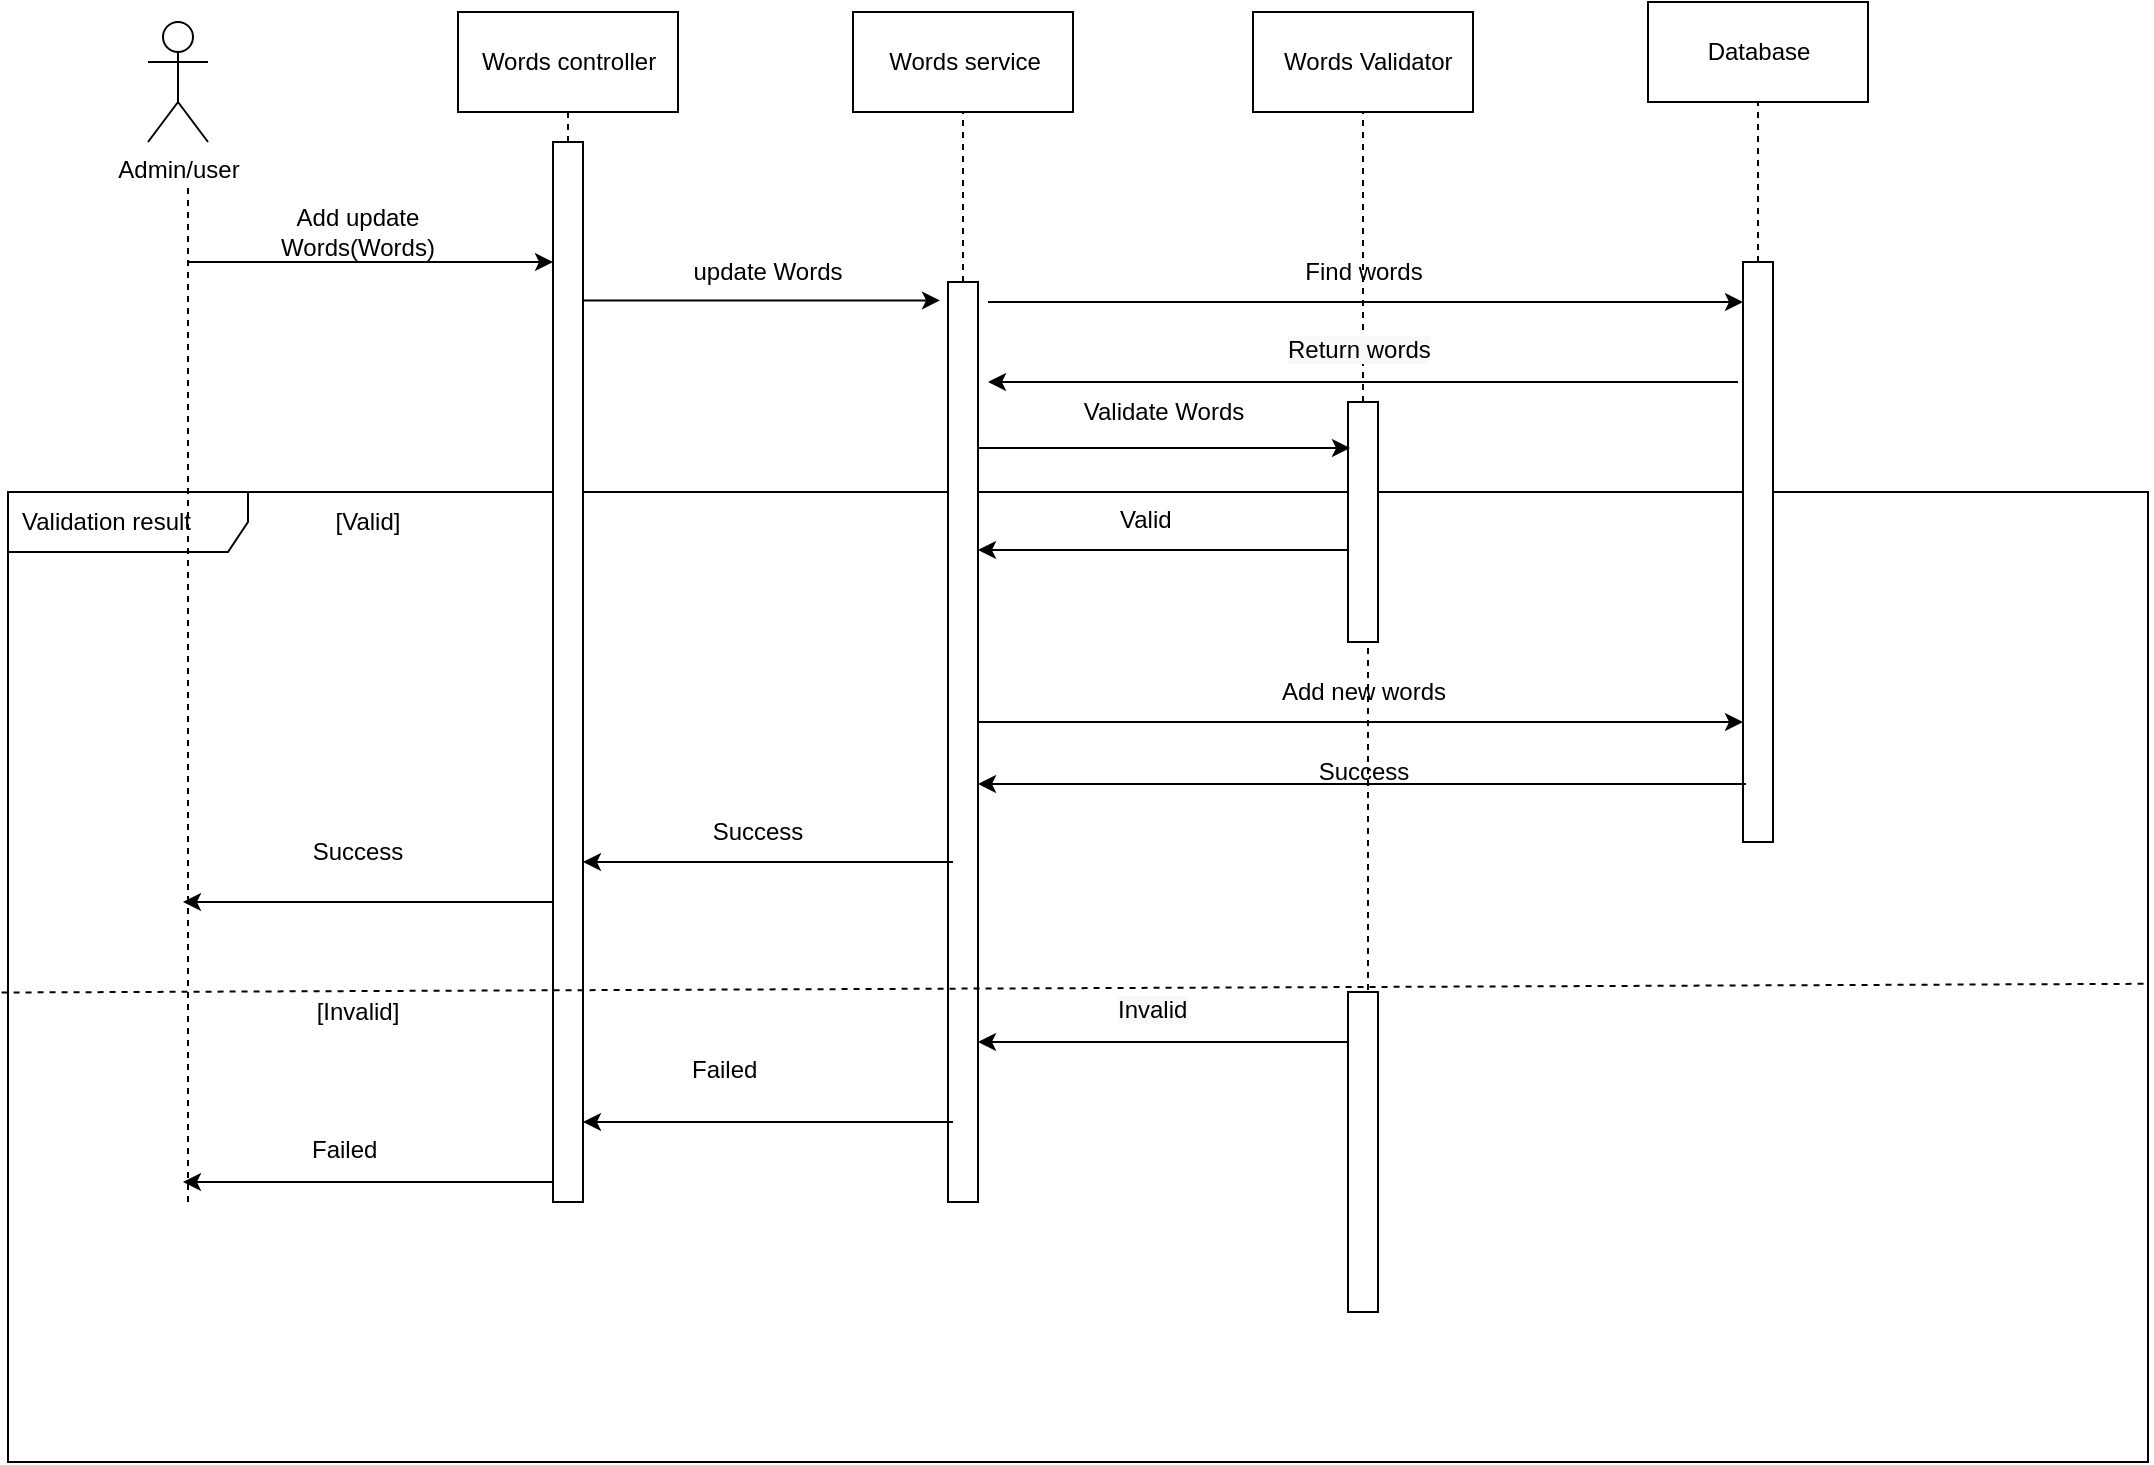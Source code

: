 <mxfile version="19.0.3" type="device"><diagram id="QYUuGewcZDuok4dDQ54r" name="Page-1"><mxGraphModel dx="1102" dy="905" grid="1" gridSize="10" guides="1" tooltips="1" connect="1" arrows="1" fold="1" page="1" pageScale="1" pageWidth="3300" pageHeight="2339" math="0" shadow="0"><root><mxCell id="0"/><mxCell id="1" parent="0"/><mxCell id="k2SkJ8rPStQCWF0iYPzE-2" value="Validation result" style="shape=umlFrame;whiteSpace=wrap;html=1;width=120;height=30;boundedLbl=1;verticalAlign=middle;align=left;spacingLeft=5;" vertex="1" parent="1"><mxGeometry x="10" y="275" width="1070" height="485" as="geometry"/></mxCell><mxCell id="k2SkJ8rPStQCWF0iYPzE-3" value="Admin/user" style="shape=umlActor;verticalLabelPosition=bottom;verticalAlign=top;html=1;outlineConnect=0;" vertex="1" parent="1"><mxGeometry x="80" y="40" width="30" height="60" as="geometry"/></mxCell><mxCell id="k2SkJ8rPStQCWF0iYPzE-4" value="" style="html=1;points=[];perimeter=orthogonalPerimeter;" vertex="1" parent="1"><mxGeometry x="282.5" y="100" width="15" height="530" as="geometry"/></mxCell><mxCell id="k2SkJ8rPStQCWF0iYPzE-5" value="" style="html=1;points=[];perimeter=orthogonalPerimeter;" vertex="1" parent="1"><mxGeometry x="480" y="170" width="15" height="460" as="geometry"/></mxCell><mxCell id="k2SkJ8rPStQCWF0iYPzE-6" value="" style="html=1;points=[];perimeter=orthogonalPerimeter;" vertex="1" parent="1"><mxGeometry x="680" y="230" width="15" height="120" as="geometry"/></mxCell><mxCell id="k2SkJ8rPStQCWF0iYPzE-7" value="" style="endArrow=none;html=1;rounded=0;entryX=0.667;entryY=1.333;entryDx=0;entryDy=0;entryPerimeter=0;dashed=1;" edge="1" parent="1" target="k2SkJ8rPStQCWF0iYPzE-3"><mxGeometry width="50" height="50" relative="1" as="geometry"><mxPoint x="100" y="630" as="sourcePoint"/><mxPoint x="90" y="180" as="targetPoint"/></mxGeometry></mxCell><mxCell id="k2SkJ8rPStQCWF0iYPzE-8" value="" style="endArrow=classic;html=1;rounded=0;" edge="1" parent="1" target="k2SkJ8rPStQCWF0iYPzE-4"><mxGeometry width="50" height="50" relative="1" as="geometry"><mxPoint x="100" y="160" as="sourcePoint"/><mxPoint x="280" y="160" as="targetPoint"/></mxGeometry></mxCell><mxCell id="k2SkJ8rPStQCWF0iYPzE-9" value="Add update Words(Words)" style="text;html=1;strokeColor=none;fillColor=none;align=center;verticalAlign=middle;whiteSpace=wrap;rounded=0;" vertex="1" parent="1"><mxGeometry x="120" y="130" width="130" height="30" as="geometry"/></mxCell><mxCell id="k2SkJ8rPStQCWF0iYPzE-10" value="update Words" style="text;html=1;strokeColor=none;fillColor=none;align=center;verticalAlign=middle;whiteSpace=wrap;rounded=0;" vertex="1" parent="1"><mxGeometry x="345" y="150" width="90" height="30" as="geometry"/></mxCell><mxCell id="k2SkJ8rPStQCWF0iYPzE-11" value="" style="endArrow=classic;html=1;rounded=0;entryX=-0.267;entryY=0.02;entryDx=0;entryDy=0;entryPerimeter=0;" edge="1" parent="1" source="k2SkJ8rPStQCWF0iYPzE-4" target="k2SkJ8rPStQCWF0iYPzE-5"><mxGeometry width="50" height="50" relative="1" as="geometry"><mxPoint x="297.5" y="190.06" as="sourcePoint"/><mxPoint x="477.495" y="190.0" as="targetPoint"/></mxGeometry></mxCell><mxCell id="k2SkJ8rPStQCWF0iYPzE-12" value="" style="endArrow=none;dashed=1;html=1;rounded=0;entryX=0.5;entryY=1;entryDx=0;entryDy=0;" edge="1" parent="1" source="k2SkJ8rPStQCWF0iYPzE-4" target="k2SkJ8rPStQCWF0iYPzE-13"><mxGeometry width="50" height="50" relative="1" as="geometry"><mxPoint x="200" y="250" as="sourcePoint"/><mxPoint x="250" y="200" as="targetPoint"/></mxGeometry></mxCell><mxCell id="k2SkJ8rPStQCWF0iYPzE-13" value="&lt;span style=&quot;&quot;&gt;Words controller&lt;/span&gt;" style="html=1;" vertex="1" parent="1"><mxGeometry x="235" y="35" width="110" height="50" as="geometry"/></mxCell><mxCell id="k2SkJ8rPStQCWF0iYPzE-14" value="&lt;span style=&quot;&quot;&gt;Words service&lt;/span&gt;" style="html=1;" vertex="1" parent="1"><mxGeometry x="432.5" y="35" width="110" height="50" as="geometry"/></mxCell><mxCell id="k2SkJ8rPStQCWF0iYPzE-15" value="&lt;span style=&quot;&quot;&gt;&amp;nbsp;Words Validator&lt;/span&gt;" style="html=1;" vertex="1" parent="1"><mxGeometry x="632.5" y="35" width="110" height="50" as="geometry"/></mxCell><mxCell id="k2SkJ8rPStQCWF0iYPzE-16" value="" style="endArrow=none;dashed=1;html=1;rounded=0;entryX=0.5;entryY=1;entryDx=0;entryDy=0;" edge="1" parent="1" source="k2SkJ8rPStQCWF0iYPzE-5" target="k2SkJ8rPStQCWF0iYPzE-14"><mxGeometry width="50" height="50" relative="1" as="geometry"><mxPoint x="300" y="110" as="sourcePoint"/><mxPoint x="300" y="95" as="targetPoint"/></mxGeometry></mxCell><mxCell id="k2SkJ8rPStQCWF0iYPzE-17" value="" style="endArrow=none;dashed=1;html=1;rounded=0;entryX=0.5;entryY=1;entryDx=0;entryDy=0;" edge="1" parent="1" source="k2SkJ8rPStQCWF0iYPzE-6" target="k2SkJ8rPStQCWF0iYPzE-15"><mxGeometry width="50" height="50" relative="1" as="geometry"><mxPoint x="310" y="120" as="sourcePoint"/><mxPoint x="310" y="105" as="targetPoint"/></mxGeometry></mxCell><mxCell id="k2SkJ8rPStQCWF0iYPzE-18" value="" style="endArrow=classic;html=1;rounded=0;entryX=0.067;entryY=0.192;entryDx=0;entryDy=0;entryPerimeter=0;" edge="1" parent="1" source="k2SkJ8rPStQCWF0iYPzE-5" target="k2SkJ8rPStQCWF0iYPzE-6"><mxGeometry width="50" height="50" relative="1" as="geometry"><mxPoint x="497.5" y="289.5" as="sourcePoint"/><mxPoint x="680" y="289.5" as="targetPoint"/></mxGeometry></mxCell><mxCell id="k2SkJ8rPStQCWF0iYPzE-19" value="" style="endArrow=classic;html=1;rounded=0;exitX=0;exitY=0.507;exitDx=0;exitDy=0;exitPerimeter=0;" edge="1" parent="1"><mxGeometry width="50" height="50" relative="1" as="geometry"><mxPoint x="482.5" y="590" as="sourcePoint"/><mxPoint x="297.5" y="590" as="targetPoint"/></mxGeometry></mxCell><mxCell id="k2SkJ8rPStQCWF0iYPzE-20" value="&lt;div style=&quot;text-align: center;&quot;&gt;&lt;span style=&quot;background-color: initial;&quot;&gt;Failed&lt;/span&gt;&lt;/div&gt;" style="text;whiteSpace=wrap;html=1;" vertex="1" parent="1"><mxGeometry x="350" y="550" width="80" height="30" as="geometry"/></mxCell><mxCell id="k2SkJ8rPStQCWF0iYPzE-21" value="" style="endArrow=classic;html=1;rounded=0;exitX=0;exitY=0.507;exitDx=0;exitDy=0;exitPerimeter=0;" edge="1" parent="1"><mxGeometry width="50" height="50" relative="1" as="geometry"><mxPoint x="282.5" y="620" as="sourcePoint"/><mxPoint x="97.5" y="620" as="targetPoint"/></mxGeometry></mxCell><mxCell id="k2SkJ8rPStQCWF0iYPzE-22" value="&lt;span style=&quot;text-align: center;&quot;&gt;Failed&lt;/span&gt;" style="text;whiteSpace=wrap;html=1;" vertex="1" parent="1"><mxGeometry x="160" y="590" width="80" height="30" as="geometry"/></mxCell><mxCell id="k2SkJ8rPStQCWF0iYPzE-23" value="[Valid]" style="text;html=1;strokeColor=none;fillColor=none;align=center;verticalAlign=middle;whiteSpace=wrap;rounded=0;" vertex="1" parent="1"><mxGeometry x="160" y="275" width="60" height="30" as="geometry"/></mxCell><mxCell id="k2SkJ8rPStQCWF0iYPzE-24" value="" style="endArrow=none;dashed=1;html=1;rounded=0;exitX=-0.003;exitY=0.516;exitDx=0;exitDy=0;exitPerimeter=0;entryX=1;entryY=0.507;entryDx=0;entryDy=0;entryPerimeter=0;" edge="1" parent="1" source="k2SkJ8rPStQCWF0iYPzE-2" target="k2SkJ8rPStQCWF0iYPzE-2"><mxGeometry width="50" height="50" relative="1" as="geometry"><mxPoint x="510" y="410" as="sourcePoint"/><mxPoint x="560" y="360" as="targetPoint"/></mxGeometry></mxCell><mxCell id="k2SkJ8rPStQCWF0iYPzE-25" value="[Invalid]" style="text;html=1;strokeColor=none;fillColor=none;align=center;verticalAlign=middle;whiteSpace=wrap;rounded=0;" vertex="1" parent="1"><mxGeometry x="140" y="520" width="90" height="30" as="geometry"/></mxCell><mxCell id="k2SkJ8rPStQCWF0iYPzE-26" value="Validate Words" style="text;html=1;strokeColor=none;fillColor=none;align=center;verticalAlign=middle;whiteSpace=wrap;rounded=0;" vertex="1" parent="1"><mxGeometry x="542.5" y="220" width="90" height="30" as="geometry"/></mxCell><mxCell id="k2SkJ8rPStQCWF0iYPzE-27" value="" style="endArrow=none;dashed=1;html=1;rounded=0;" edge="1" parent="1" target="k2SkJ8rPStQCWF0iYPzE-6"><mxGeometry width="50" height="50" relative="1" as="geometry"><mxPoint x="690" y="530" as="sourcePoint"/><mxPoint x="687" y="360" as="targetPoint"/></mxGeometry></mxCell><mxCell id="k2SkJ8rPStQCWF0iYPzE-28" value="Database" style="html=1;" vertex="1" parent="1"><mxGeometry x="830" y="30" width="110" height="50" as="geometry"/></mxCell><mxCell id="k2SkJ8rPStQCWF0iYPzE-29" value="" style="html=1;points=[];perimeter=orthogonalPerimeter;" vertex="1" parent="1"><mxGeometry x="877.5" y="160" width="15" height="290" as="geometry"/></mxCell><mxCell id="k2SkJ8rPStQCWF0iYPzE-30" value="" style="endArrow=none;dashed=1;html=1;rounded=0;entryX=0.5;entryY=1;entryDx=0;entryDy=0;" edge="1" parent="1" source="k2SkJ8rPStQCWF0iYPzE-29" target="k2SkJ8rPStQCWF0iYPzE-28"><mxGeometry width="50" height="50" relative="1" as="geometry"><mxPoint x="697.5" y="250" as="sourcePoint"/><mxPoint x="697.5" y="95" as="targetPoint"/></mxGeometry></mxCell><mxCell id="k2SkJ8rPStQCWF0iYPzE-31" value="" style="endArrow=classic;html=1;rounded=0;exitX=0;exitY=0.507;exitDx=0;exitDy=0;exitPerimeter=0;" edge="1" parent="1"><mxGeometry width="50" height="50" relative="1" as="geometry"><mxPoint x="680" y="304" as="sourcePoint"/><mxPoint x="495" y="304" as="targetPoint"/></mxGeometry></mxCell><mxCell id="k2SkJ8rPStQCWF0iYPzE-32" value="&lt;div style=&quot;text-align: center;&quot;&gt;Valid&lt;br&gt;&lt;/div&gt;" style="text;whiteSpace=wrap;html=1;" vertex="1" parent="1"><mxGeometry x="563.75" y="275" width="47.5" height="30" as="geometry"/></mxCell><mxCell id="k2SkJ8rPStQCWF0iYPzE-33" value="" style="endArrow=classic;html=1;rounded=0;" edge="1" parent="1" target="k2SkJ8rPStQCWF0iYPzE-29"><mxGeometry width="50" height="50" relative="1" as="geometry"><mxPoint x="495" y="390" as="sourcePoint"/><mxPoint x="681.995" y="390" as="targetPoint"/></mxGeometry></mxCell><mxCell id="k2SkJ8rPStQCWF0iYPzE-34" value="Add new words" style="text;html=1;strokeColor=none;fillColor=none;align=center;verticalAlign=middle;whiteSpace=wrap;rounded=0;" vertex="1" parent="1"><mxGeometry x="642.5" y="360" width="90" height="30" as="geometry"/></mxCell><mxCell id="k2SkJ8rPStQCWF0iYPzE-35" value="" style="html=1;points=[];perimeter=orthogonalPerimeter;" vertex="1" parent="1"><mxGeometry x="680" y="525" width="15" height="160" as="geometry"/></mxCell><mxCell id="k2SkJ8rPStQCWF0iYPzE-36" value="" style="endArrow=classic;html=1;rounded=0;exitX=0;exitY=0.507;exitDx=0;exitDy=0;exitPerimeter=0;" edge="1" parent="1"><mxGeometry width="50" height="50" relative="1" as="geometry"><mxPoint x="680" y="550" as="sourcePoint"/><mxPoint x="495" y="550" as="targetPoint"/></mxGeometry></mxCell><mxCell id="k2SkJ8rPStQCWF0iYPzE-37" value="&lt;span style=&quot;color: rgb(0, 0, 0); font-family: Helvetica; font-size: 12px; font-style: normal; font-variant-ligatures: normal; font-variant-caps: normal; font-weight: 400; letter-spacing: normal; orphans: 2; text-align: center; text-indent: 0px; text-transform: none; widows: 2; word-spacing: 0px; -webkit-text-stroke-width: 0px; background-color: rgb(248, 249, 250); text-decoration-thickness: initial; text-decoration-style: initial; text-decoration-color: initial; float: none; display: inline !important;&quot;&gt;Invalid&lt;/span&gt;" style="text;whiteSpace=wrap;html=1;" vertex="1" parent="1"><mxGeometry x="562.5" y="520" width="50" height="30" as="geometry"/></mxCell><mxCell id="k2SkJ8rPStQCWF0iYPzE-38" value="" style="endArrow=classic;html=1;rounded=0;exitX=0.1;exitY=0.9;exitDx=0;exitDy=0;exitPerimeter=0;" edge="1" parent="1" source="k2SkJ8rPStQCWF0iYPzE-29" target="k2SkJ8rPStQCWF0iYPzE-5"><mxGeometry width="50" height="50" relative="1" as="geometry"><mxPoint x="880" y="420" as="sourcePoint"/><mxPoint x="695" y="420" as="targetPoint"/></mxGeometry></mxCell><mxCell id="k2SkJ8rPStQCWF0iYPzE-39" value="Success" style="text;html=1;strokeColor=none;fillColor=none;align=center;verticalAlign=middle;whiteSpace=wrap;rounded=0;" vertex="1" parent="1"><mxGeometry x="642.5" y="400" width="90" height="30" as="geometry"/></mxCell><mxCell id="k2SkJ8rPStQCWF0iYPzE-40" value="" style="endArrow=classic;html=1;rounded=0;exitX=0;exitY=0.507;exitDx=0;exitDy=0;exitPerimeter=0;" edge="1" parent="1"><mxGeometry width="50" height="50" relative="1" as="geometry"><mxPoint x="482.5" y="460" as="sourcePoint"/><mxPoint x="297.5" y="460" as="targetPoint"/></mxGeometry></mxCell><mxCell id="k2SkJ8rPStQCWF0iYPzE-41" value="Success" style="text;html=1;strokeColor=none;fillColor=none;align=center;verticalAlign=middle;whiteSpace=wrap;rounded=0;" vertex="1" parent="1"><mxGeometry x="340" y="430" width="90" height="30" as="geometry"/></mxCell><mxCell id="k2SkJ8rPStQCWF0iYPzE-42" value="" style="endArrow=classic;html=1;rounded=0;exitX=0;exitY=0.507;exitDx=0;exitDy=0;exitPerimeter=0;" edge="1" parent="1"><mxGeometry width="50" height="50" relative="1" as="geometry"><mxPoint x="282.5" y="480" as="sourcePoint"/><mxPoint x="97.5" y="480" as="targetPoint"/></mxGeometry></mxCell><mxCell id="k2SkJ8rPStQCWF0iYPzE-43" value="Success" style="text;html=1;strokeColor=none;fillColor=none;align=center;verticalAlign=middle;whiteSpace=wrap;rounded=0;" vertex="1" parent="1"><mxGeometry x="140" y="440" width="90" height="30" as="geometry"/></mxCell><mxCell id="k2SkJ8rPStQCWF0iYPzE-44" value="" style="endArrow=classic;html=1;rounded=0;" edge="1" parent="1" target="k2SkJ8rPStQCWF0iYPzE-29"><mxGeometry width="50" height="50" relative="1" as="geometry"><mxPoint x="500" y="180" as="sourcePoint"/><mxPoint x="681.995" y="199.0" as="targetPoint"/></mxGeometry></mxCell><mxCell id="k2SkJ8rPStQCWF0iYPzE-45" value="Find words" style="text;html=1;strokeColor=none;fillColor=none;align=center;verticalAlign=middle;whiteSpace=wrap;rounded=0;" vertex="1" parent="1"><mxGeometry x="642.5" y="150" width="90" height="30" as="geometry"/></mxCell><mxCell id="k2SkJ8rPStQCWF0iYPzE-47" value="" style="endArrow=classic;html=1;rounded=0;exitX=-0.167;exitY=0.207;exitDx=0;exitDy=0;exitPerimeter=0;" edge="1" parent="1" source="k2SkJ8rPStQCWF0iYPzE-29"><mxGeometry width="50" height="50" relative="1" as="geometry"><mxPoint x="870" y="200" as="sourcePoint"/><mxPoint x="500" y="220" as="targetPoint"/></mxGeometry></mxCell><mxCell id="k2SkJ8rPStQCWF0iYPzE-49" value="&lt;span style=&quot;color: rgb(0, 0, 0); font-family: Helvetica; font-size: 12px; font-style: normal; font-variant-ligatures: normal; font-variant-caps: normal; font-weight: 400; letter-spacing: normal; orphans: 2; text-align: center; text-indent: 0px; text-transform: none; widows: 2; word-spacing: 0px; -webkit-text-stroke-width: 0px; background-color: rgb(248, 249, 250); text-decoration-thickness: initial; text-decoration-style: initial; text-decoration-color: initial; float: none; display: inline !important;&quot;&gt;Return words&lt;/span&gt;" style="text;whiteSpace=wrap;html=1;" vertex="1" parent="1"><mxGeometry x="647.5" y="190" width="80" height="30" as="geometry"/></mxCell></root></mxGraphModel></diagram></mxfile>